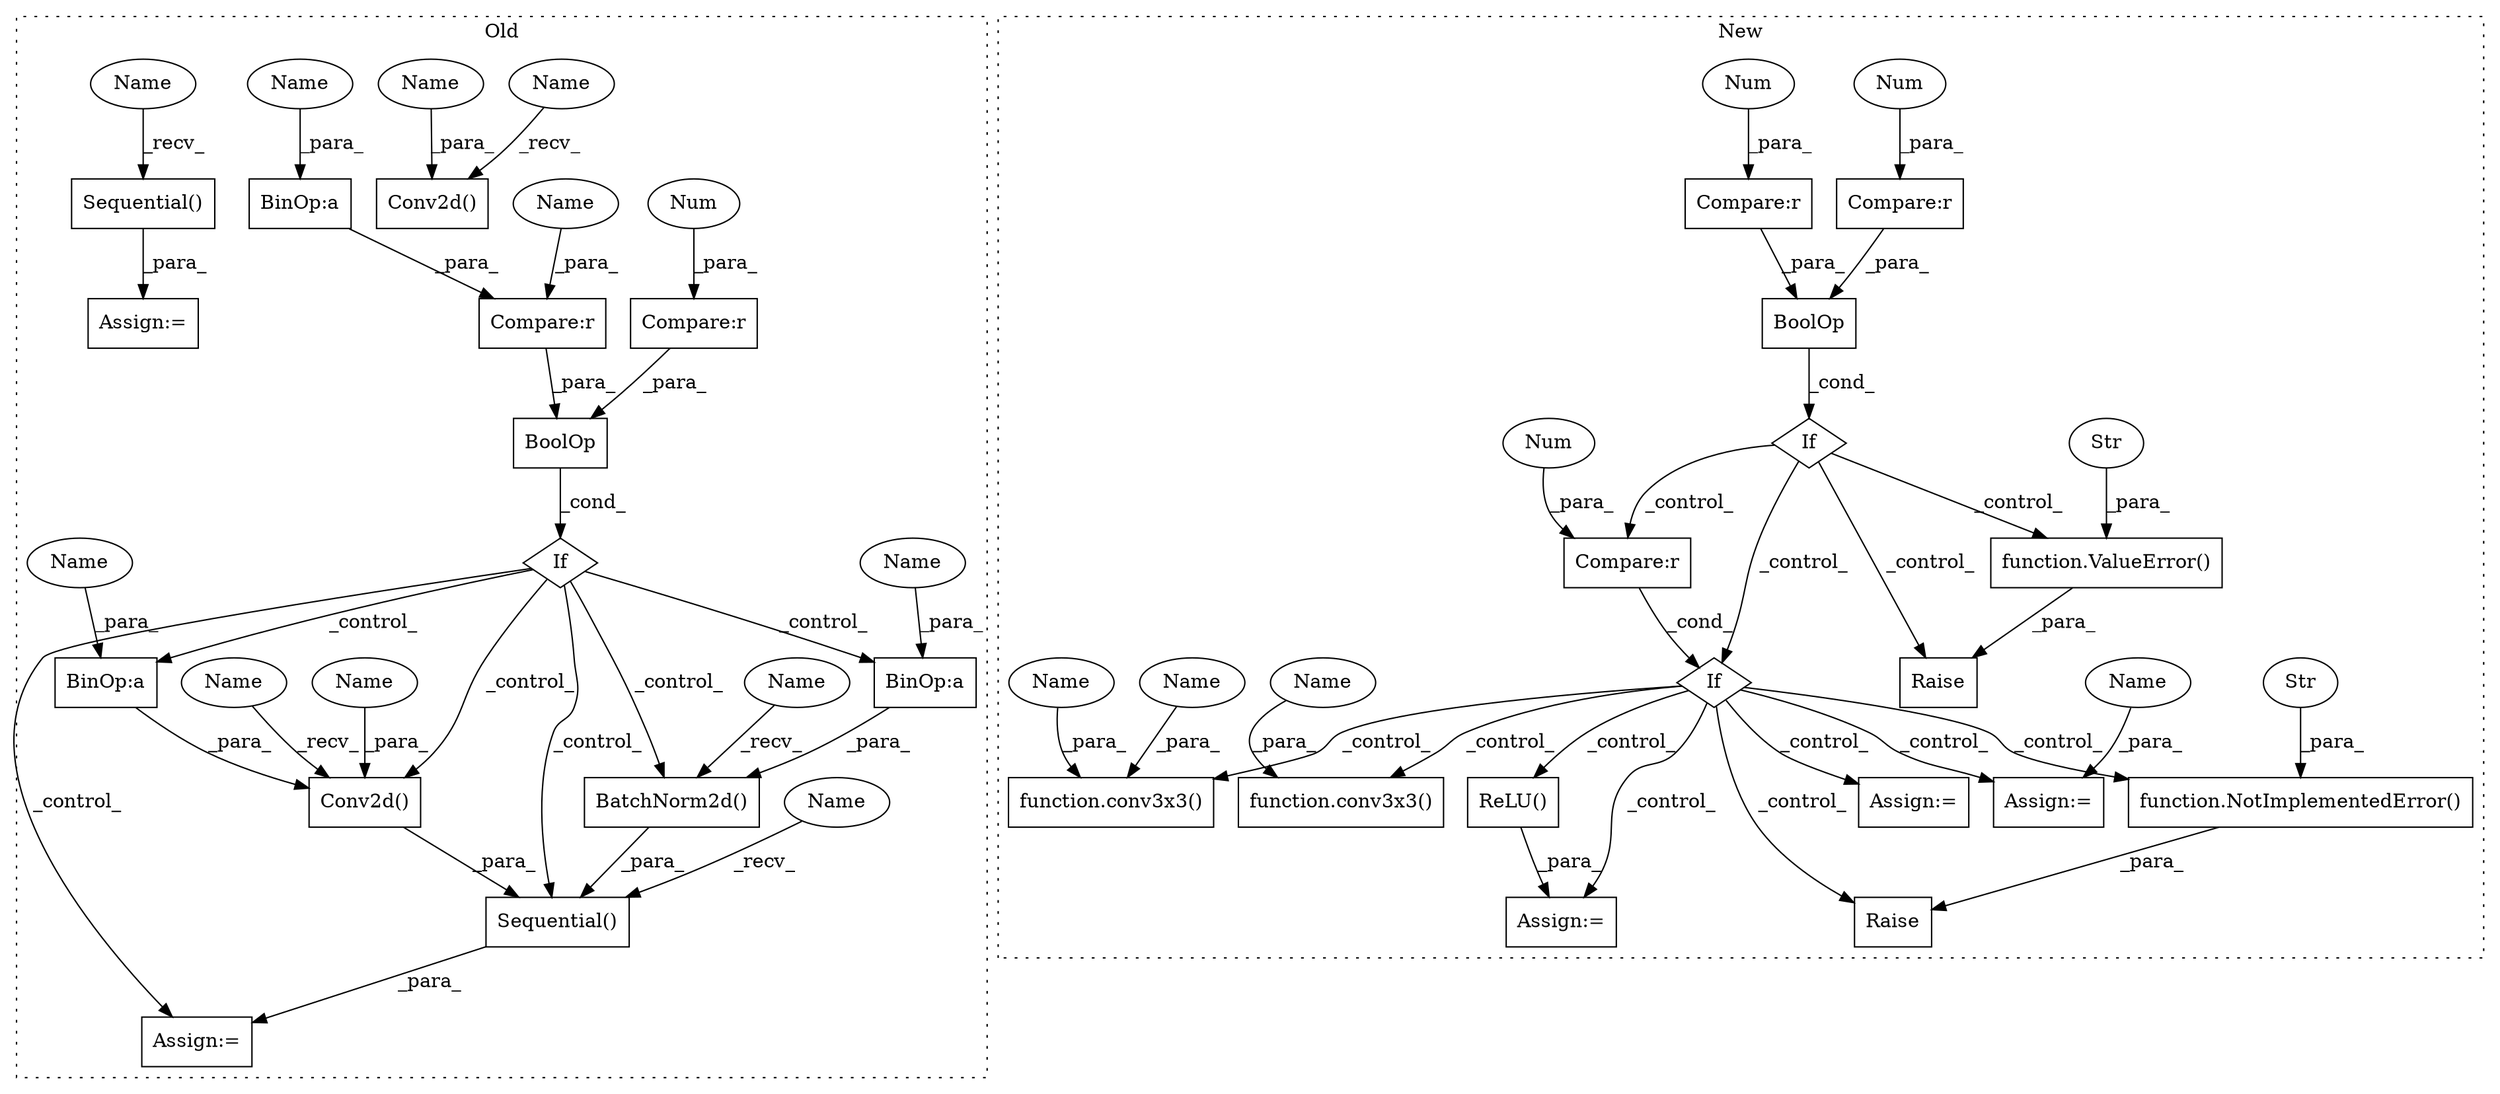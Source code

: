 digraph G {
subgraph cluster0 {
1 [label="If" a="96" s="605,657" l="3,14" shape="diamond"];
8 [label="Compare:r" a="40" s="608" l="11" shape="box"];
14 [label="BinOp:a" a="82" s="755" l="1" shape="box"];
15 [label="BinOp:a" a="82" s="650" l="1" shape="box"];
16 [label="BinOp:a" a="82" s="852" l="1" shape="box"];
18 [label="Sequential()" a="75" s="689,860" l="31,14" shape="box"];
20 [label="BoolOp" a="72" s="608" l="49" shape="box"];
21 [label="Conv2d()" a="75" s="720,762" l="10,43" shape="box"];
24 [label="Compare:r" a="40" s="623" l="34" shape="box"];
25 [label="BatchNorm2d()" a="75" s="823,859" l="15,1" shape="box"];
26 [label="Sequential()" a="75" s="581" l="15" shape="box"];
27 [label="Conv2d()" a="75" s="419,462" l="10,49" shape="box"];
31 [label="Num" a="76" s="618" l="1" shape="ellipse"];
35 [label="Assign:=" a="68" s="578" l="3" shape="box"];
36 [label="Assign:=" a="68" s="686" l="3" shape="box"];
37 [label="Name" a="87" s="623" l="9" shape="ellipse"];
38 [label="Name" a="87" s="730" l="9" shape="ellipse"];
39 [label="Name" a="87" s="689" l="2" shape="ellipse"];
40 [label="Name" a="87" s="720" l="2" shape="ellipse"];
41 [label="Name" a="87" s="419" l="2" shape="ellipse"];
42 [label="Name" a="87" s="581" l="2" shape="ellipse"];
43 [label="Name" a="87" s="823" l="2" shape="ellipse"];
48 [label="Name" a="87" s="456" l="6" shape="ellipse"];
49 [label="Name" a="87" s="853" l="6" shape="ellipse"];
50 [label="Name" a="87" s="756" l="6" shape="ellipse"];
51 [label="Name" a="87" s="651" l="6" shape="ellipse"];
label = "Old";
style="dotted";
}
subgraph cluster1 {
2 [label="function.ValueError()" a="75" s="901,965" l="11,1" shape="box"];
3 [label="Raise" a="91" s="895" l="6" shape="box"];
4 [label="If" a="96" s="847,881" l="3,14" shape="diamond"];
5 [label="Compare:r" a="40" s="865" l="16" shape="box"];
6 [label="Assign:=" a="68" s="1524" l="3" shape="box"];
7 [label="Assign:=" a="68" s="1491" l="3" shape="box"];
9 [label="Raise" a="91" s="1004" l="6" shape="box"];
10 [label="Assign:=" a="68" s="1354" l="3" shape="box"];
11 [label="Str" a="66" s="912" l="53" shape="ellipse"];
12 [label="If" a="96" s="975,990" l="3,14" shape="diamond"];
13 [label="function.NotImplementedError()" a="75" s="1010,1072" l="20,1" shape="box"];
17 [label="Str" a="66" s="1030" l="42" shape="ellipse"];
19 [label="BoolOp" a="72" s="850" l="31" shape="box"];
22 [label="Compare:r" a="40" s="978" l="12" shape="box"];
23 [label="Compare:r" a="40" s="850" l="11" shape="box"];
28 [label="function.conv3x3()" a="75" s="1253,1291" l="8,1" shape="box"];
29 [label="function.conv3x3()" a="75" s="1400,1428" l="8,1" shape="box"];
30 [label="Num" a="76" s="879" l="2" shape="ellipse"];
32 [label="Num" a="76" s="860" l="1" shape="ellipse"];
33 [label="Num" a="76" s="989" l="1" shape="ellipse"];
34 [label="ReLU()" a="75" s="1357" l="21" shape="box"];
44 [label="Name" a="87" s="1527" l="6" shape="ellipse"];
45 [label="Name" a="87" s="1285" l="6" shape="ellipse"];
46 [label="Name" a="87" s="1271" l="12" shape="ellipse"];
47 [label="Name" a="87" s="1408" l="12" shape="ellipse"];
label = "New";
style="dotted";
}
1 -> 14 [label="_control_"];
1 -> 16 [label="_control_"];
1 -> 36 [label="_control_"];
1 -> 25 [label="_control_"];
1 -> 21 [label="_control_"];
1 -> 18 [label="_control_"];
2 -> 3 [label="_para_"];
4 -> 3 [label="_control_"];
4 -> 12 [label="_control_"];
4 -> 2 [label="_control_"];
4 -> 22 [label="_control_"];
5 -> 19 [label="_para_"];
8 -> 20 [label="_para_"];
11 -> 2 [label="_para_"];
12 -> 6 [label="_control_"];
12 -> 29 [label="_control_"];
12 -> 10 [label="_control_"];
12 -> 7 [label="_control_"];
12 -> 34 [label="_control_"];
12 -> 28 [label="_control_"];
12 -> 13 [label="_control_"];
12 -> 9 [label="_control_"];
13 -> 9 [label="_para_"];
14 -> 21 [label="_para_"];
15 -> 24 [label="_para_"];
16 -> 25 [label="_para_"];
17 -> 13 [label="_para_"];
18 -> 36 [label="_para_"];
19 -> 4 [label="_cond_"];
20 -> 1 [label="_cond_"];
21 -> 18 [label="_para_"];
22 -> 12 [label="_cond_"];
23 -> 19 [label="_para_"];
24 -> 20 [label="_para_"];
25 -> 18 [label="_para_"];
26 -> 35 [label="_para_"];
30 -> 5 [label="_para_"];
31 -> 8 [label="_para_"];
32 -> 23 [label="_para_"];
33 -> 22 [label="_para_"];
34 -> 10 [label="_para_"];
37 -> 24 [label="_para_"];
38 -> 21 [label="_para_"];
39 -> 18 [label="_recv_"];
40 -> 21 [label="_recv_"];
41 -> 27 [label="_recv_"];
42 -> 26 [label="_recv_"];
43 -> 25 [label="_recv_"];
44 -> 6 [label="_para_"];
45 -> 28 [label="_para_"];
46 -> 28 [label="_para_"];
47 -> 29 [label="_para_"];
48 -> 27 [label="_para_"];
49 -> 16 [label="_para_"];
50 -> 14 [label="_para_"];
51 -> 15 [label="_para_"];
}